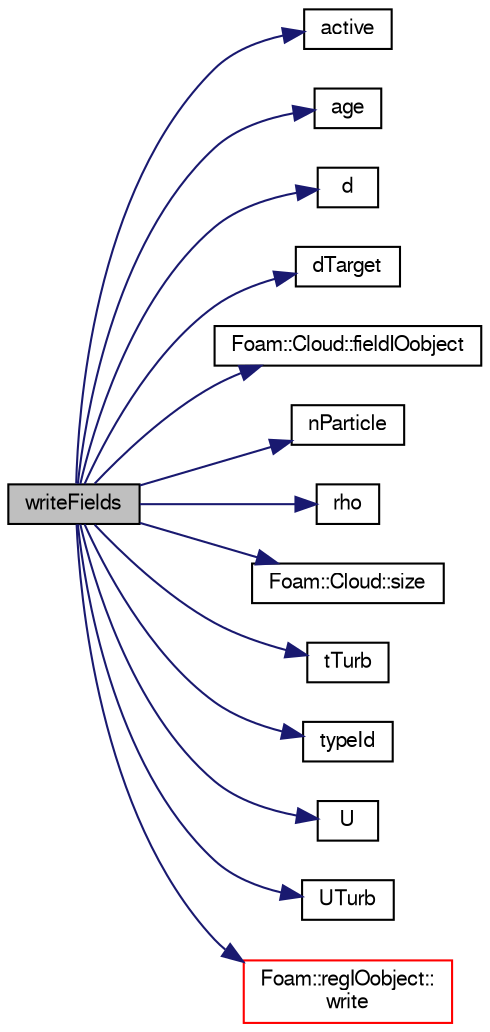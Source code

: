 digraph "writeFields"
{
  bgcolor="transparent";
  edge [fontname="FreeSans",fontsize="10",labelfontname="FreeSans",labelfontsize="10"];
  node [fontname="FreeSans",fontsize="10",shape=record];
  rankdir="LR";
  Node1 [label="writeFields",height=0.2,width=0.4,color="black", fillcolor="grey75", style="filled" fontcolor="black"];
  Node1 -> Node2 [color="midnightblue",fontsize="10",style="solid",fontname="FreeSans"];
  Node2 [label="active",height=0.2,width=0.4,color="black",URL="$a01196.html#a6fd1dc792a0b98e6530a7383d4ef3074",tooltip="Return const access to active flag. "];
  Node1 -> Node3 [color="midnightblue",fontsize="10",style="solid",fontname="FreeSans"];
  Node3 [label="age",height=0.2,width=0.4,color="black",URL="$a01196.html#a407f9acf262bd982fa286e54551f5913",tooltip="Return const access to the age. "];
  Node1 -> Node4 [color="midnightblue",fontsize="10",style="solid",fontname="FreeSans"];
  Node4 [label="d",height=0.2,width=0.4,color="black",URL="$a01196.html#a32cafc10ef1066f92a80e565110fce69",tooltip="Return const access to diameter. "];
  Node1 -> Node5 [color="midnightblue",fontsize="10",style="solid",fontname="FreeSans"];
  Node5 [label="dTarget",height=0.2,width=0.4,color="black",URL="$a01196.html#a72cefb2562566e148bd3c22e1cf3b712",tooltip="Return const access to target diameter. "];
  Node1 -> Node6 [color="midnightblue",fontsize="10",style="solid",fontname="FreeSans"];
  Node6 [label="Foam::Cloud::fieldIOobject",height=0.2,width=0.4,color="black",URL="$a00267.html#aeff14efb16617f98e54d9c0c0ac06a37",tooltip="Helper to construct IOobject for field and current time. "];
  Node1 -> Node7 [color="midnightblue",fontsize="10",style="solid",fontname="FreeSans"];
  Node7 [label="nParticle",height=0.2,width=0.4,color="black",URL="$a01196.html#a8795aa883866921f0185a00c4e985565",tooltip="Return const access to number of particles. "];
  Node1 -> Node8 [color="midnightblue",fontsize="10",style="solid",fontname="FreeSans"];
  Node8 [label="rho",height=0.2,width=0.4,color="black",URL="$a01196.html#a018c54daabae7530f0261ee245b36880",tooltip="Return const access to density. "];
  Node1 -> Node9 [color="midnightblue",fontsize="10",style="solid",fontname="FreeSans"];
  Node9 [label="Foam::Cloud::size",height=0.2,width=0.4,color="black",URL="$a00267.html#a65cea301e2d6033c43932d12d91c792f"];
  Node1 -> Node10 [color="midnightblue",fontsize="10",style="solid",fontname="FreeSans"];
  Node10 [label="tTurb",height=0.2,width=0.4,color="black",URL="$a01196.html#a6291835be83f0cb1a55b3b19e45f6645",tooltip="Return const access to time spent in turbulent eddy. "];
  Node1 -> Node11 [color="midnightblue",fontsize="10",style="solid",fontname="FreeSans"];
  Node11 [label="typeId",height=0.2,width=0.4,color="black",URL="$a01196.html#a55baadca0fb70f6adc55018b0e9c5235",tooltip="Return const access to type id. "];
  Node1 -> Node12 [color="midnightblue",fontsize="10",style="solid",fontname="FreeSans"];
  Node12 [label="U",height=0.2,width=0.4,color="black",URL="$a01196.html#a836d871041ff82c808364d73209840ae",tooltip="Return const access to velocity. "];
  Node1 -> Node13 [color="midnightblue",fontsize="10",style="solid",fontname="FreeSans"];
  Node13 [label="UTurb",height=0.2,width=0.4,color="black",URL="$a01196.html#a920c57859e60bd58f57afd1c4082db26",tooltip="Return const access to turbulent velocity fluctuation. "];
  Node1 -> Node14 [color="midnightblue",fontsize="10",style="solid",fontname="FreeSans"];
  Node14 [label="Foam::regIOobject::\lwrite",height=0.2,width=0.4,color="red",URL="$a02084.html#a6e5faa425b059eeb55cd904755791076",tooltip="Write using setting from DB. "];
}
